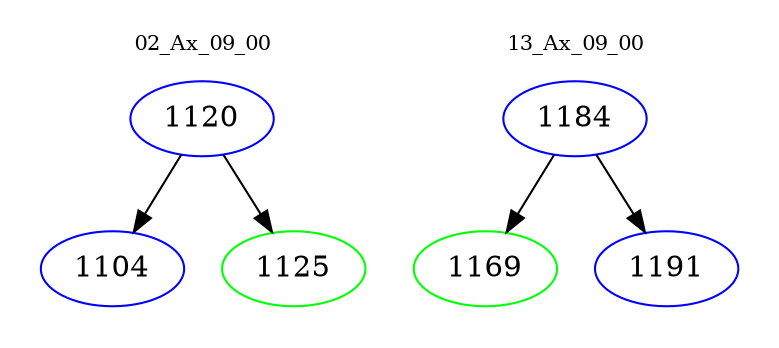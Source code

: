 digraph{
subgraph cluster_0 {
color = white
label = "02_Ax_09_00";
fontsize=10;
T0_1120 [label="1120", color="blue"]
T0_1120 -> T0_1104 [color="black"]
T0_1104 [label="1104", color="blue"]
T0_1120 -> T0_1125 [color="black"]
T0_1125 [label="1125", color="green"]
}
subgraph cluster_1 {
color = white
label = "13_Ax_09_00";
fontsize=10;
T1_1184 [label="1184", color="blue"]
T1_1184 -> T1_1169 [color="black"]
T1_1169 [label="1169", color="green"]
T1_1184 -> T1_1191 [color="black"]
T1_1191 [label="1191", color="blue"]
}
}
